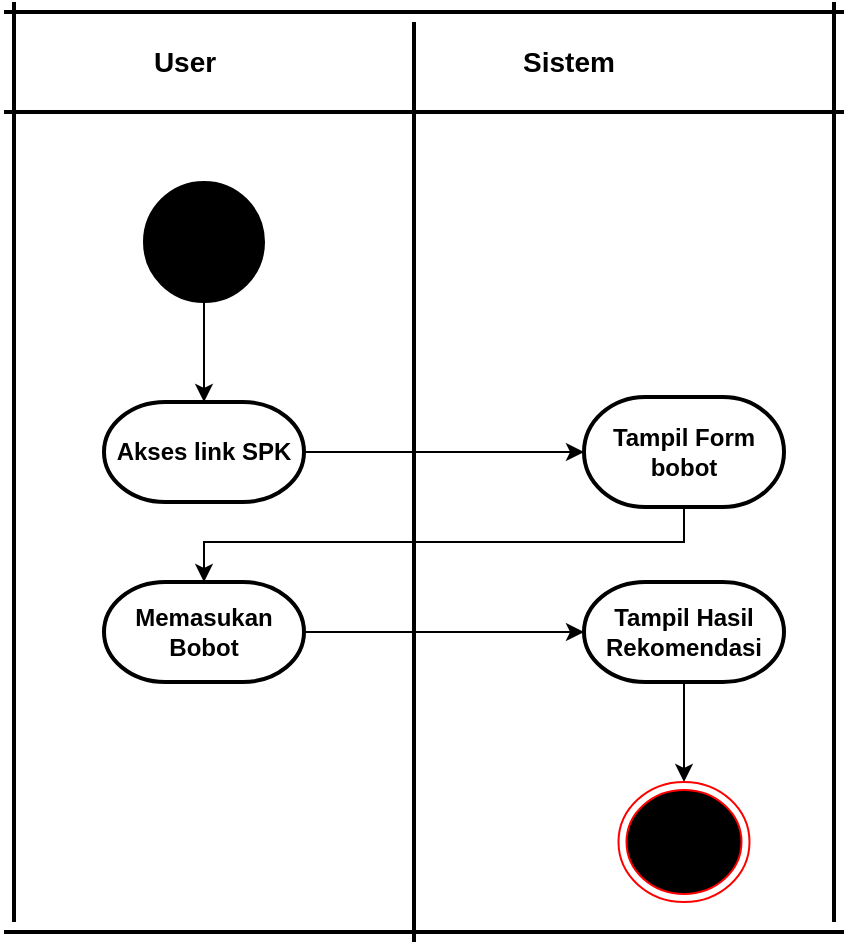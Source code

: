 <mxfile version="16.2.4" type="device"><diagram id="O9EtuDJ48xpQpks1I-8n" name="Page-1"><mxGraphModel dx="1108" dy="1637" grid="1" gridSize="10" guides="1" tooltips="1" connect="1" arrows="1" fold="1" page="1" pageScale="1" pageWidth="827" pageHeight="1169" math="0" shadow="0"><root><mxCell id="0"/><mxCell id="1" parent="0"/><mxCell id="krgmYDDjYIKnHqrv4NE1-8" value="" style="edgeStyle=orthogonalEdgeStyle;rounded=0;orthogonalLoop=1;jettySize=auto;html=1;" edge="1" parent="1" source="krgmYDDjYIKnHqrv4NE1-1" target="krgmYDDjYIKnHqrv4NE1-2"><mxGeometry relative="1" as="geometry"/></mxCell><mxCell id="krgmYDDjYIKnHqrv4NE1-1" value="" style="ellipse;whiteSpace=wrap;html=1;aspect=fixed;fillColor=#000000;" vertex="1" parent="1"><mxGeometry x="120" y="30" width="60" height="60" as="geometry"/></mxCell><mxCell id="krgmYDDjYIKnHqrv4NE1-9" style="edgeStyle=orthogonalEdgeStyle;rounded=0;orthogonalLoop=1;jettySize=auto;html=1;" edge="1" parent="1" source="krgmYDDjYIKnHqrv4NE1-2" target="krgmYDDjYIKnHqrv4NE1-3"><mxGeometry relative="1" as="geometry"/></mxCell><mxCell id="krgmYDDjYIKnHqrv4NE1-2" value="&lt;b&gt;Akses link SPK&lt;/b&gt;" style="strokeWidth=2;html=1;shape=mxgraph.flowchart.terminator;whiteSpace=wrap;fillColor=#FFFFFF;" vertex="1" parent="1"><mxGeometry x="100" y="140" width="100" height="50" as="geometry"/></mxCell><mxCell id="krgmYDDjYIKnHqrv4NE1-10" style="edgeStyle=orthogonalEdgeStyle;rounded=0;orthogonalLoop=1;jettySize=auto;html=1;" edge="1" parent="1" source="krgmYDDjYIKnHqrv4NE1-3" target="krgmYDDjYIKnHqrv4NE1-4"><mxGeometry relative="1" as="geometry"><Array as="points"><mxPoint x="390" y="210"/><mxPoint x="150" y="210"/></Array></mxGeometry></mxCell><mxCell id="krgmYDDjYIKnHqrv4NE1-3" value="&lt;b&gt;Tampil Form bobot&lt;/b&gt;" style="strokeWidth=2;html=1;shape=mxgraph.flowchart.terminator;whiteSpace=wrap;fillColor=#FFFFFF;" vertex="1" parent="1"><mxGeometry x="340" y="137.5" width="100" height="55" as="geometry"/></mxCell><mxCell id="krgmYDDjYIKnHqrv4NE1-11" style="edgeStyle=orthogonalEdgeStyle;rounded=0;orthogonalLoop=1;jettySize=auto;html=1;" edge="1" parent="1" source="krgmYDDjYIKnHqrv4NE1-4" target="krgmYDDjYIKnHqrv4NE1-5"><mxGeometry relative="1" as="geometry"/></mxCell><mxCell id="krgmYDDjYIKnHqrv4NE1-4" value="&lt;b&gt;Memasukan Bobot&lt;/b&gt;" style="strokeWidth=2;html=1;shape=mxgraph.flowchart.terminator;whiteSpace=wrap;fillColor=#FFFFFF;" vertex="1" parent="1"><mxGeometry x="100" y="230" width="100" height="50" as="geometry"/></mxCell><mxCell id="krgmYDDjYIKnHqrv4NE1-12" style="edgeStyle=orthogonalEdgeStyle;rounded=0;orthogonalLoop=1;jettySize=auto;html=1;entryX=0.5;entryY=0;entryDx=0;entryDy=0;" edge="1" parent="1" source="krgmYDDjYIKnHqrv4NE1-5" target="krgmYDDjYIKnHqrv4NE1-6"><mxGeometry relative="1" as="geometry"/></mxCell><mxCell id="krgmYDDjYIKnHqrv4NE1-5" value="&lt;b&gt;Tampil Hasil Rekomendasi&lt;/b&gt;" style="strokeWidth=2;html=1;shape=mxgraph.flowchart.terminator;whiteSpace=wrap;fillColor=#FFFFFF;" vertex="1" parent="1"><mxGeometry x="340" y="230" width="100" height="50" as="geometry"/></mxCell><mxCell id="krgmYDDjYIKnHqrv4NE1-6" value="" style="ellipse;html=1;shape=endState;fillColor=#000000;strokeColor=#ff0000;" vertex="1" parent="1"><mxGeometry x="357.25" y="330" width="65.5" height="60" as="geometry"/></mxCell><mxCell id="krgmYDDjYIKnHqrv4NE1-31" value="" style="line;strokeWidth=2;direction=south;html=1;fillColor=#FFFFFF;" vertex="1" parent="1"><mxGeometry x="250" y="-50" width="10" height="460" as="geometry"/></mxCell><mxCell id="krgmYDDjYIKnHqrv4NE1-33" value="" style="line;strokeWidth=2;html=1;fillColor=#FFFFFF;" vertex="1" parent="1"><mxGeometry x="50" y="-10" width="420" height="10" as="geometry"/></mxCell><mxCell id="krgmYDDjYIKnHqrv4NE1-35" value="&lt;b&gt;&lt;font style=&quot;font-size: 14px&quot;&gt;User&lt;/font&gt;&lt;/b&gt;" style="text;html=1;align=center;verticalAlign=middle;resizable=0;points=[];autosize=1;strokeColor=none;fillColor=none;" vertex="1" parent="1"><mxGeometry x="115" y="-40" width="50" height="20" as="geometry"/></mxCell><mxCell id="krgmYDDjYIKnHqrv4NE1-36" value="&lt;b&gt;&lt;font style=&quot;font-size: 14px&quot;&gt;Sistem&lt;/font&gt;&lt;/b&gt;" style="text;html=1;align=center;verticalAlign=middle;resizable=0;points=[];autosize=1;strokeColor=none;fillColor=none;" vertex="1" parent="1"><mxGeometry x="302.25" y="-40" width="60" height="20" as="geometry"/></mxCell><mxCell id="krgmYDDjYIKnHqrv4NE1-37" value="" style="line;strokeWidth=2;html=1;fillColor=#FFFFFF;" vertex="1" parent="1"><mxGeometry x="50" y="-60" width="420" height="10" as="geometry"/></mxCell><mxCell id="krgmYDDjYIKnHqrv4NE1-38" value="" style="line;strokeWidth=2;direction=south;html=1;fillColor=#FFFFFF;" vertex="1" parent="1"><mxGeometry x="460" y="-60" width="10" height="460" as="geometry"/></mxCell><mxCell id="krgmYDDjYIKnHqrv4NE1-39" value="" style="line;strokeWidth=2;direction=south;html=1;fillColor=#FFFFFF;" vertex="1" parent="1"><mxGeometry x="50" y="-60" width="10" height="460" as="geometry"/></mxCell><mxCell id="krgmYDDjYIKnHqrv4NE1-40" value="" style="line;strokeWidth=2;html=1;fillColor=#FFFFFF;" vertex="1" parent="1"><mxGeometry x="50" y="400" width="420" height="10" as="geometry"/></mxCell></root></mxGraphModel></diagram></mxfile>